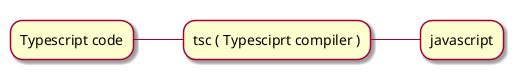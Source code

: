 @startuml
@startmindmap
skin rose
* tsc ( Typesciprt compiler )
** javascript
left side
** Typescript code

@endmindmap
@enduml
